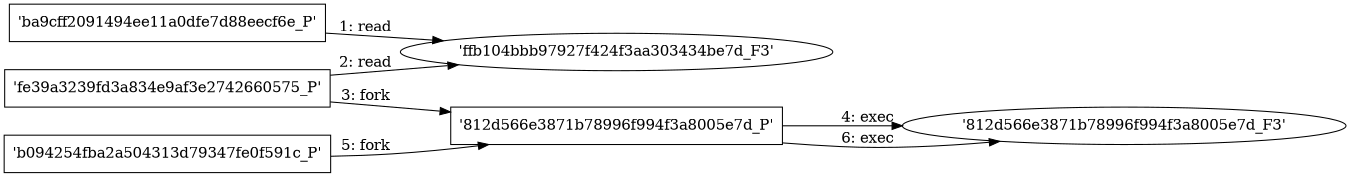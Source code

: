 digraph "D:\Learning\Paper\apt\基于CTI的攻击预警\Dataset\攻击图\ASGfromALLCTI\Vulnerability Spotlight Total Commander FileInfo Plugin Denial ofService.dot" {
rankdir="LR"
size="9"
fixedsize="false"
splines="true"
nodesep=0.3
ranksep=0
fontsize=10
overlap="scalexy"
engine= "neato"
	"'ffb104bbb97927f424f3aa303434be7d_F3'" [node_type=file shape=ellipse]
	"'ba9cff2091494ee11a0dfe7d88eecf6e_P'" [node_type=Process shape=box]
	"'ba9cff2091494ee11a0dfe7d88eecf6e_P'" -> "'ffb104bbb97927f424f3aa303434be7d_F3'" [label="1: read"]
	"'ffb104bbb97927f424f3aa303434be7d_F3'" [node_type=file shape=ellipse]
	"'fe39a3239fd3a834e9af3e2742660575_P'" [node_type=Process shape=box]
	"'fe39a3239fd3a834e9af3e2742660575_P'" -> "'ffb104bbb97927f424f3aa303434be7d_F3'" [label="2: read"]
	"'fe39a3239fd3a834e9af3e2742660575_P'" [node_type=Process shape=box]
	"'812d566e3871b78996f994f3a8005e7d_P'" [node_type=Process shape=box]
	"'fe39a3239fd3a834e9af3e2742660575_P'" -> "'812d566e3871b78996f994f3a8005e7d_P'" [label="3: fork"]
	"'812d566e3871b78996f994f3a8005e7d_P'" [node_type=Process shape=box]
	"'812d566e3871b78996f994f3a8005e7d_F3'" [node_type=File shape=ellipse]
	"'812d566e3871b78996f994f3a8005e7d_P'" -> "'812d566e3871b78996f994f3a8005e7d_F3'" [label="4: exec"]
	"'b094254fba2a504313d79347fe0f591c_P'" [node_type=Process shape=box]
	"'812d566e3871b78996f994f3a8005e7d_P'" [node_type=Process shape=box]
	"'b094254fba2a504313d79347fe0f591c_P'" -> "'812d566e3871b78996f994f3a8005e7d_P'" [label="5: fork"]
	"'812d566e3871b78996f994f3a8005e7d_P'" [node_type=Process shape=box]
	"'812d566e3871b78996f994f3a8005e7d_F3'" [node_type=File shape=ellipse]
	"'812d566e3871b78996f994f3a8005e7d_P'" -> "'812d566e3871b78996f994f3a8005e7d_F3'" [label="6: exec"]
}
